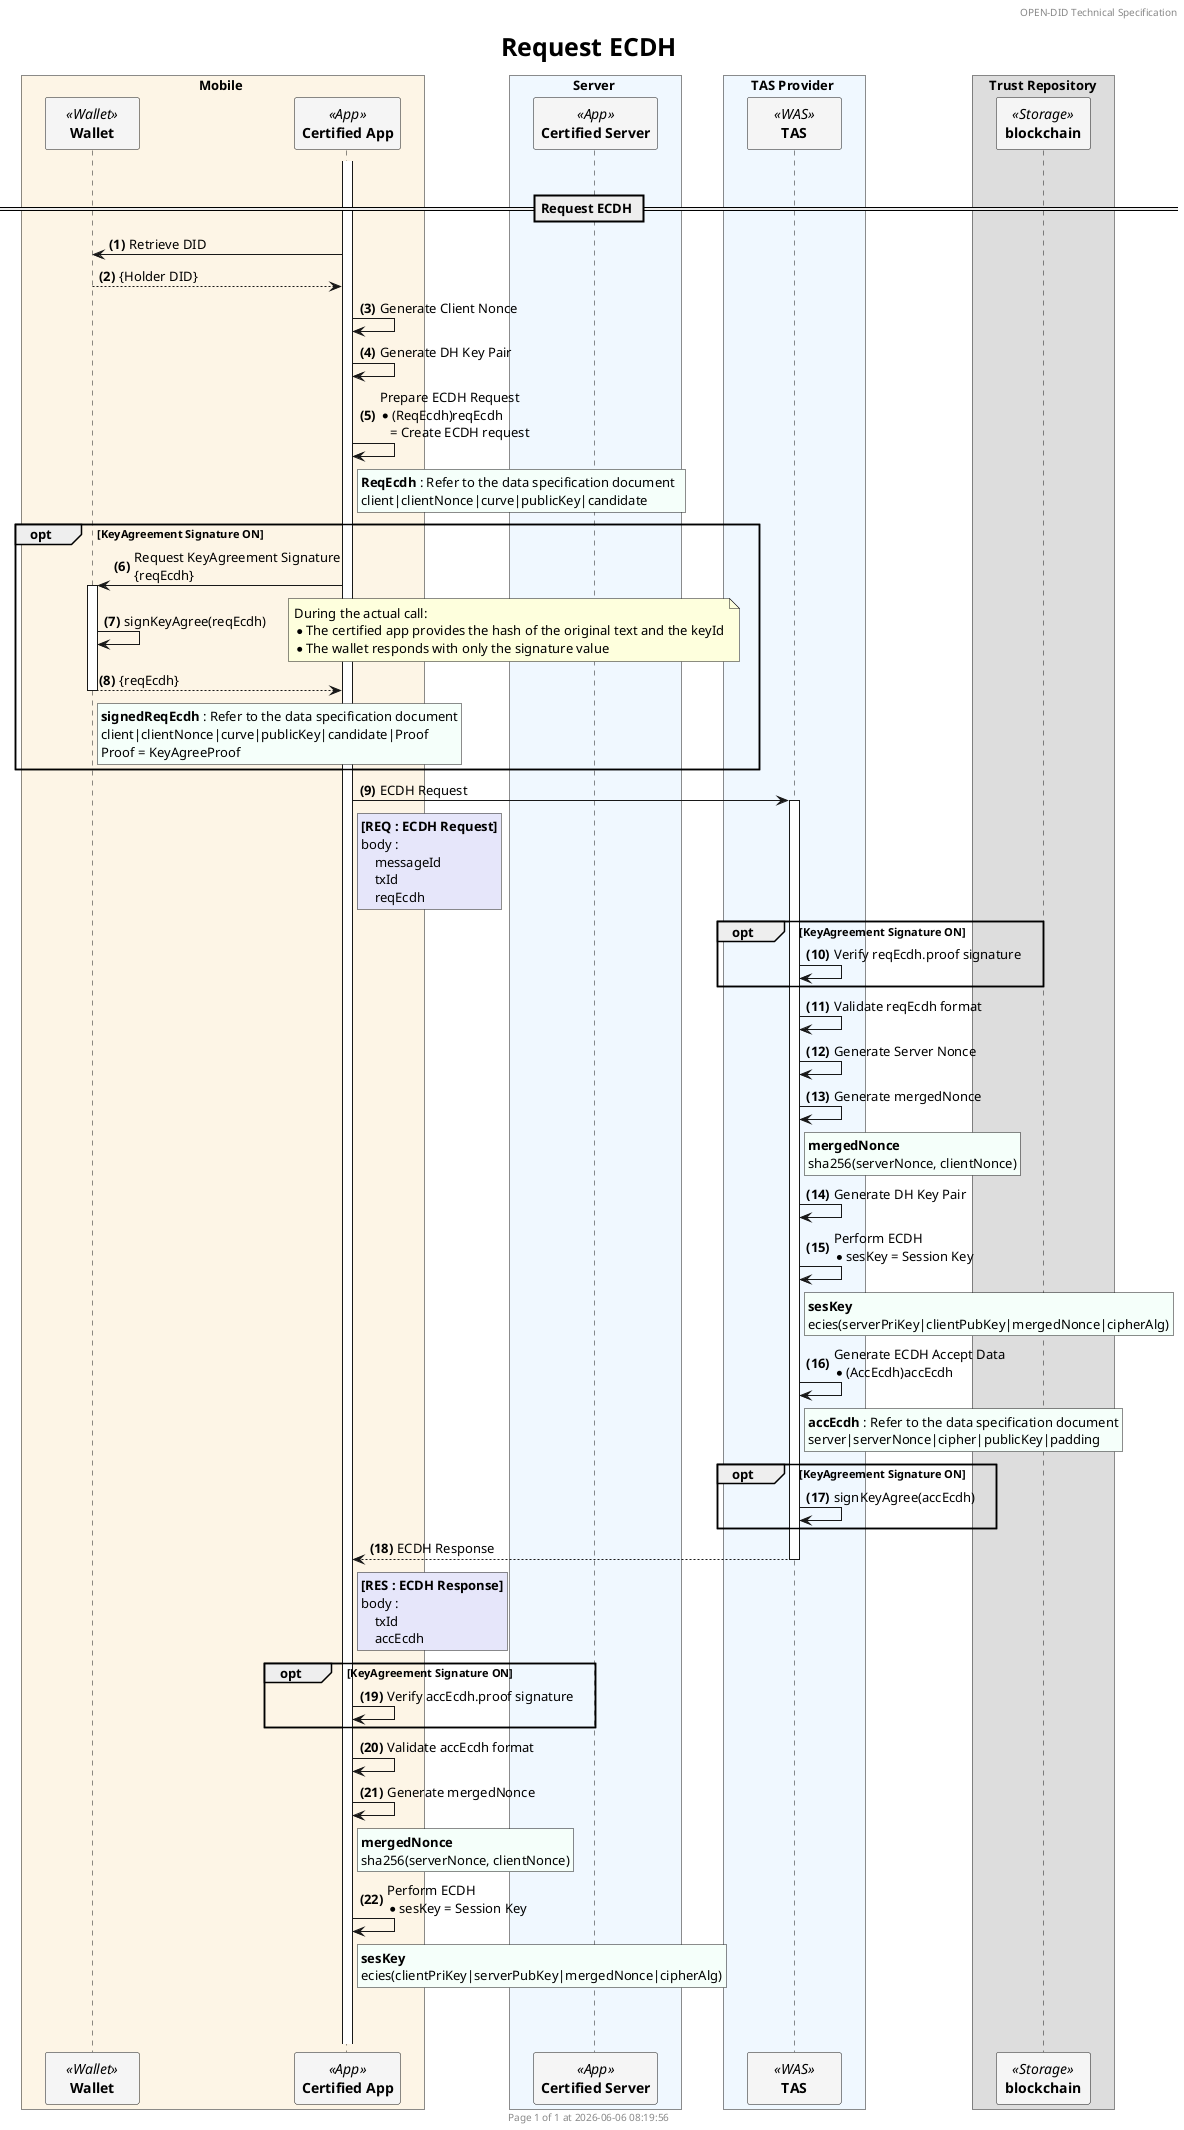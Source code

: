 @startuml request_ECDH

'- - - - - - - - - - - - - - - - - - - - - - - - - - - - - - - - - - - - - - - - - - - - - - - - - - - - - - - - - - -
' Configuration
'- - - - - - - - - - - - - - - - - - - - - - - - - - - - - - - - - - - - - - - - - - - - - - - - - - - - - - - - - - -
'=== Header and Footer ===
header OPEN-DID Technical Specification
footer
    Page %page% of %lastpage% at %date("yyyy-MM-dd hh:mm:ss")
end footer

'=== Title ===
title
    <size:25>Request ECDH</size>
end title

'=== Option ===
' Autonumber: ex) "<b>000.</b>" => Display as a 3-digit number with leading zeros
autonumber "<b>(#)</b>"
' Hide the participant box at the bottom of the page
'hide footbox

'=== Participants ===
skinparam ParticipantPadding 20
skinparam BoxPadding 20
skinparam MaxMessageSize 500
skinparam MinClassWidth 80



box Mobile #OldLace
    participant "**Wallet**" as WALLET <<Wallet>> #WhiteSmoke
    participant "**Certified App**" as CA <<App>> #WhiteSmoke    
end box

box Server #AliceBlue
    participant "**Certified Server**" as CAS <<App>> #WhiteSmoke    
end box

box TAS Provider #AliceBlue
    participant "**TAS**" as TAS <<WAS>> #WhiteSmoke
end box

box Trust Repository
    participant "**blockchain**" as BC <<Storage>> #WhiteSmoke
end box

'- - - - - - - - - - - - - - - - - - - - - - - - - - - - - - - - - - - - - - - - - - - - - - - - - - - - - - - - - - -
' Constant
'- - - - - - - - - - - - - - - - - - - - - - - - - - - - - - - - - - - - - - - - - - - - - - - - - - - - - - - - - - -
!$refdoc = "Refer to a separate document"
!$doc = "Refer to the data specification document"

'- - - - - - - - - - - - - - - - - - - - - - - - - - - - - - - - - - - - - - - - - - - - - - - - - - - - - - - - - - -
' Content
'- - - - - - - - - - - - - - - - - - - - - - - - - - - - - - - - - - - - - - - - - - - - - - - - - - - - - - - - - - -
|||


== Request ECDH ==

activate CA

CA -> WALLET: Retrieve DID
return {Holder DID}
CA -> CA: Generate Client Nonce
CA -> CA: Generate DH Key Pair
CA -> CA: Prepare ECDH Request\
            \n* (ReqEcdh)reqEcdh\
            \n   = Create ECDH request

rnote right of CA #MintCream
    **ReqEcdh** : $doc  
    client|clientNonce|curve|publicKey|candidate
end note

opt KeyAgreement Signature ON
    CA -> WALLET ++: Request KeyAgreement Signature\n{reqEcdh}
        WALLET -> WALLET: signKeyAgree(reqEcdh)
        note right
            During the actual call:
            * The certified app provides the hash of the original text and the keyId
            * The wallet responds with only the signature value
        end note
    return {reqEcdh}
    rnote right of WALLET #MintCream
        **signedReqEcdh** : $doc
        client|clientNonce|curve|publicKey|candidate|Proof  
        Proof = KeyAgreeProof
    end note
end



CA -> TAS++ : ECDH Request
rnote right of CA #Lavender
    **[REQ : ECDH Request]**
    body : 
        messageId
        txId
        reqEcdh
end note

    opt KeyAgreement Signature ON
        TAS -> TAS: Verify reqEcdh.proof signature
    end

    TAS -> TAS : Validate reqEcdh format
    TAS -> TAS : Generate Server Nonce
    TAS -> TAS : Generate mergedNonce
    rnote right of TAS #MintCream
        **mergedNonce**
        sha256(serverNonce, clientNonce)
    end note
    TAS -> TAS: Generate DH Key Pair

    TAS -> TAS: Perform ECDH\
                \n* sesKey = Session Key\

    rnote right of TAS #MintCream
        **sesKey**
        ecies(serverPriKey|clientPubKey|mergedNonce|cipherAlg)
    end note
    TAS -> TAS: Generate ECDH Accept Data\
                \n* (AccEcdh)accEcdh
    rnote right of TAS #MintCream
        **accEcdh** : $doc
        server|serverNonce|cipher|publicKey|padding
    end note
    opt KeyAgreement Signature ON
        TAS -> TAS: signKeyAgree(accEcdh)
    end

return ECDH Response
rnote right of CA #Lavender
    **[RES : ECDH Response]**
    body : 
        txId
        accEcdh
end note

opt KeyAgreement Signature ON
    CA -> CA: Verify accEcdh.proof signature
end
CA -> CA : Validate accEcdh format
CA -> CA : Generate mergedNonce
rnote right of CA #MintCream
    **mergedNonce**
    sha256(serverNonce, clientNonce)
end note
CA -> CA: Perform ECDH\n* sesKey = Session Key

rnote right of CA #MintCream
    **sesKey**
    ecies(clientPriKey|serverPubKey|mergedNonce|cipherAlg)
end note

|||
|||
@enduml
